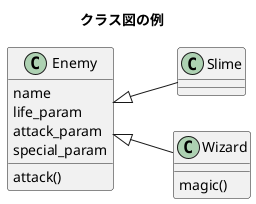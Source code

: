 @startuml クラス図

title クラス図の例
left to right direction

class Enemy {
    name
    life_param
    attack_param
    special_param
    attack()
}

class Slime

class Wizard {
    magic()
}

Enemy <|-- Slime
Enemy <|-- Wizard

@enduml